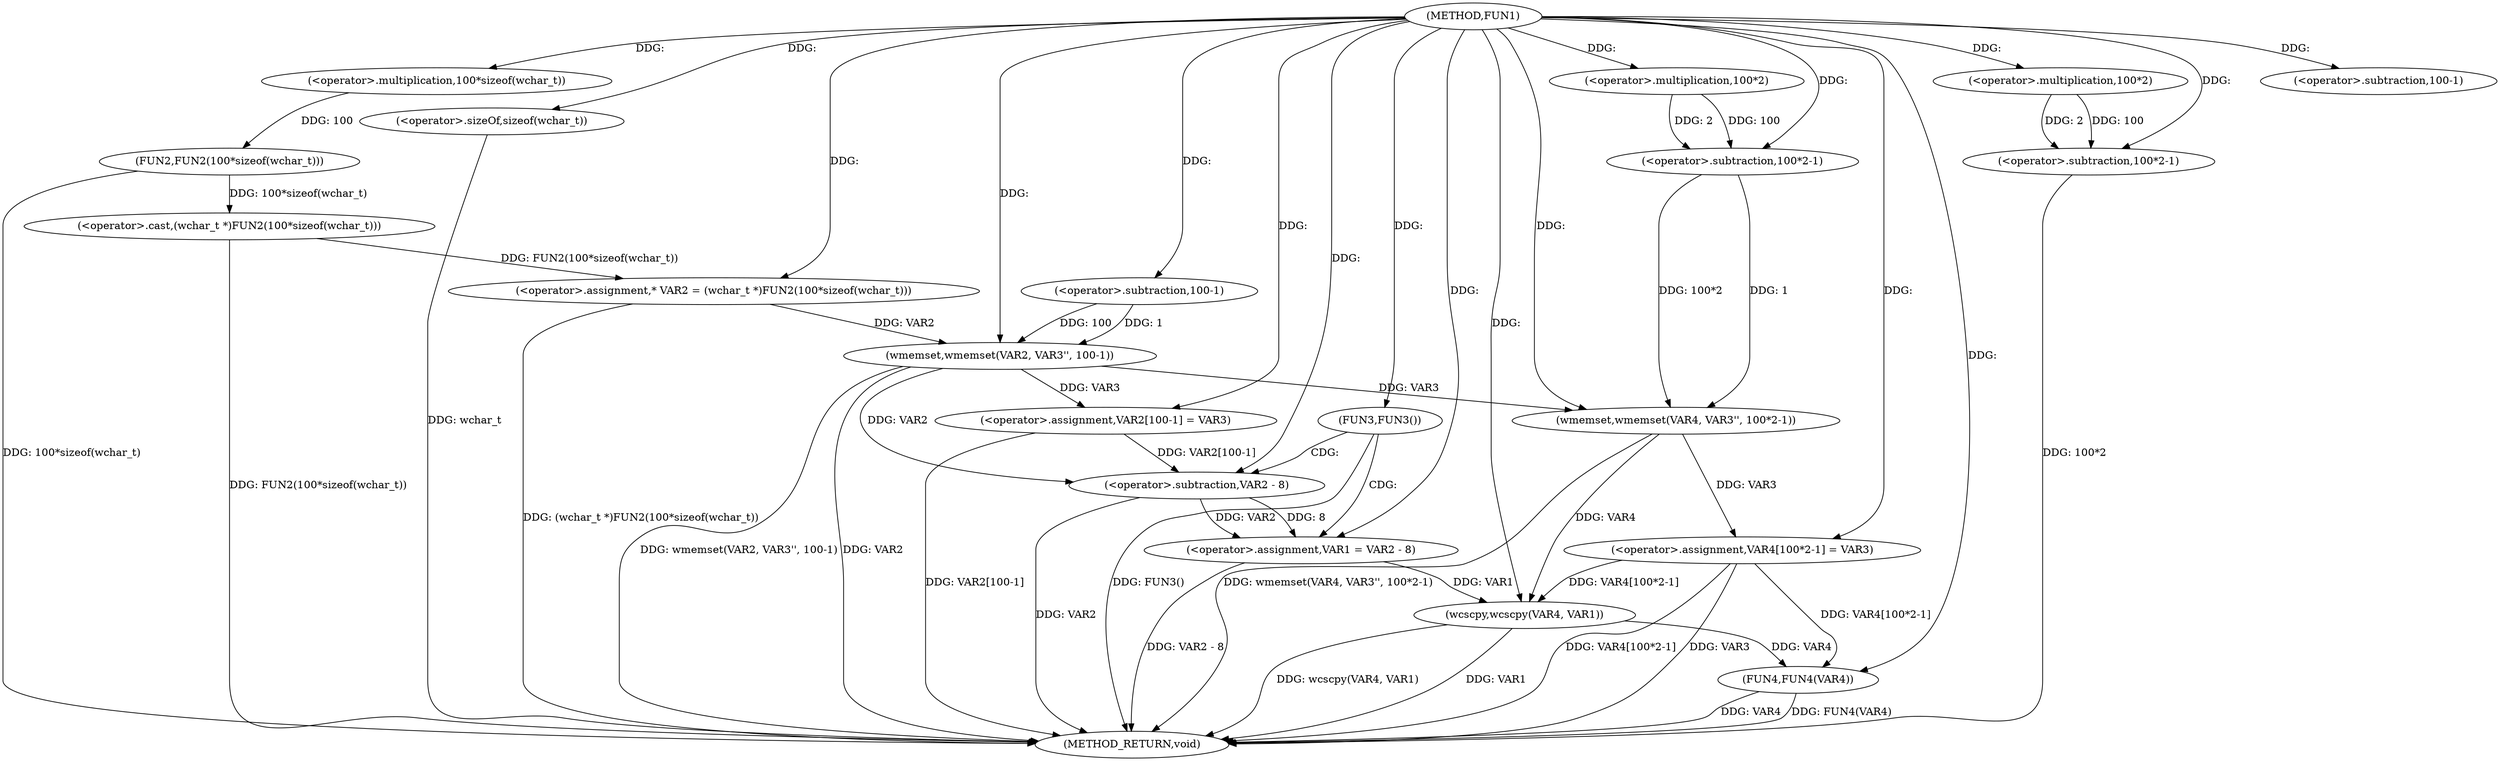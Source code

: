 digraph FUN1 {  
"1000100" [label = "(METHOD,FUN1)" ]
"1000158" [label = "(METHOD_RETURN,void)" ]
"1000104" [label = "(<operator>.assignment,* VAR2 = (wchar_t *)FUN2(100*sizeof(wchar_t)))" ]
"1000106" [label = "(<operator>.cast,(wchar_t *)FUN2(100*sizeof(wchar_t)))" ]
"1000108" [label = "(FUN2,FUN2(100*sizeof(wchar_t)))" ]
"1000109" [label = "(<operator>.multiplication,100*sizeof(wchar_t))" ]
"1000111" [label = "(<operator>.sizeOf,sizeof(wchar_t))" ]
"1000113" [label = "(wmemset,wmemset(VAR2, VAR3'', 100-1))" ]
"1000116" [label = "(<operator>.subtraction,100-1)" ]
"1000119" [label = "(<operator>.assignment,VAR2[100-1] = VAR3)" ]
"1000122" [label = "(<operator>.subtraction,100-1)" ]
"1000127" [label = "(FUN3,FUN3())" ]
"1000129" [label = "(<operator>.assignment,VAR1 = VAR2 - 8)" ]
"1000131" [label = "(<operator>.subtraction,VAR2 - 8)" ]
"1000136" [label = "(wmemset,wmemset(VAR4, VAR3'', 100*2-1))" ]
"1000139" [label = "(<operator>.subtraction,100*2-1)" ]
"1000140" [label = "(<operator>.multiplication,100*2)" ]
"1000144" [label = "(<operator>.assignment,VAR4[100*2-1] = VAR3)" ]
"1000147" [label = "(<operator>.subtraction,100*2-1)" ]
"1000148" [label = "(<operator>.multiplication,100*2)" ]
"1000153" [label = "(wcscpy,wcscpy(VAR4, VAR1))" ]
"1000156" [label = "(FUN4,FUN4(VAR4))" ]
  "1000106" -> "1000158"  [ label = "DDG: FUN2(100*sizeof(wchar_t))"] 
  "1000156" -> "1000158"  [ label = "DDG: VAR4"] 
  "1000113" -> "1000158"  [ label = "DDG: VAR2"] 
  "1000131" -> "1000158"  [ label = "DDG: VAR2"] 
  "1000144" -> "1000158"  [ label = "DDG: VAR3"] 
  "1000147" -> "1000158"  [ label = "DDG: 100*2"] 
  "1000111" -> "1000158"  [ label = "DDG: wchar_t"] 
  "1000156" -> "1000158"  [ label = "DDG: FUN4(VAR4)"] 
  "1000129" -> "1000158"  [ label = "DDG: VAR2 - 8"] 
  "1000153" -> "1000158"  [ label = "DDG: VAR1"] 
  "1000127" -> "1000158"  [ label = "DDG: FUN3()"] 
  "1000153" -> "1000158"  [ label = "DDG: wcscpy(VAR4, VAR1)"] 
  "1000113" -> "1000158"  [ label = "DDG: wmemset(VAR2, VAR3'', 100-1)"] 
  "1000119" -> "1000158"  [ label = "DDG: VAR2[100-1]"] 
  "1000136" -> "1000158"  [ label = "DDG: wmemset(VAR4, VAR3'', 100*2-1)"] 
  "1000144" -> "1000158"  [ label = "DDG: VAR4[100*2-1]"] 
  "1000104" -> "1000158"  [ label = "DDG: (wchar_t *)FUN2(100*sizeof(wchar_t))"] 
  "1000108" -> "1000158"  [ label = "DDG: 100*sizeof(wchar_t)"] 
  "1000106" -> "1000104"  [ label = "DDG: FUN2(100*sizeof(wchar_t))"] 
  "1000100" -> "1000104"  [ label = "DDG: "] 
  "1000108" -> "1000106"  [ label = "DDG: 100*sizeof(wchar_t)"] 
  "1000109" -> "1000108"  [ label = "DDG: 100"] 
  "1000100" -> "1000109"  [ label = "DDG: "] 
  "1000100" -> "1000111"  [ label = "DDG: "] 
  "1000104" -> "1000113"  [ label = "DDG: VAR2"] 
  "1000100" -> "1000113"  [ label = "DDG: "] 
  "1000116" -> "1000113"  [ label = "DDG: 100"] 
  "1000116" -> "1000113"  [ label = "DDG: 1"] 
  "1000100" -> "1000116"  [ label = "DDG: "] 
  "1000113" -> "1000119"  [ label = "DDG: VAR3"] 
  "1000100" -> "1000119"  [ label = "DDG: "] 
  "1000100" -> "1000122"  [ label = "DDG: "] 
  "1000100" -> "1000127"  [ label = "DDG: "] 
  "1000131" -> "1000129"  [ label = "DDG: VAR2"] 
  "1000131" -> "1000129"  [ label = "DDG: 8"] 
  "1000100" -> "1000129"  [ label = "DDG: "] 
  "1000113" -> "1000131"  [ label = "DDG: VAR2"] 
  "1000119" -> "1000131"  [ label = "DDG: VAR2[100-1]"] 
  "1000100" -> "1000131"  [ label = "DDG: "] 
  "1000100" -> "1000136"  [ label = "DDG: "] 
  "1000113" -> "1000136"  [ label = "DDG: VAR3"] 
  "1000139" -> "1000136"  [ label = "DDG: 100*2"] 
  "1000139" -> "1000136"  [ label = "DDG: 1"] 
  "1000140" -> "1000139"  [ label = "DDG: 100"] 
  "1000140" -> "1000139"  [ label = "DDG: 2"] 
  "1000100" -> "1000140"  [ label = "DDG: "] 
  "1000100" -> "1000139"  [ label = "DDG: "] 
  "1000136" -> "1000144"  [ label = "DDG: VAR3"] 
  "1000100" -> "1000144"  [ label = "DDG: "] 
  "1000148" -> "1000147"  [ label = "DDG: 100"] 
  "1000148" -> "1000147"  [ label = "DDG: 2"] 
  "1000100" -> "1000148"  [ label = "DDG: "] 
  "1000100" -> "1000147"  [ label = "DDG: "] 
  "1000144" -> "1000153"  [ label = "DDG: VAR4[100*2-1]"] 
  "1000136" -> "1000153"  [ label = "DDG: VAR4"] 
  "1000100" -> "1000153"  [ label = "DDG: "] 
  "1000129" -> "1000153"  [ label = "DDG: VAR1"] 
  "1000153" -> "1000156"  [ label = "DDG: VAR4"] 
  "1000144" -> "1000156"  [ label = "DDG: VAR4[100*2-1]"] 
  "1000100" -> "1000156"  [ label = "DDG: "] 
  "1000127" -> "1000129"  [ label = "CDG: "] 
  "1000127" -> "1000131"  [ label = "CDG: "] 
}
